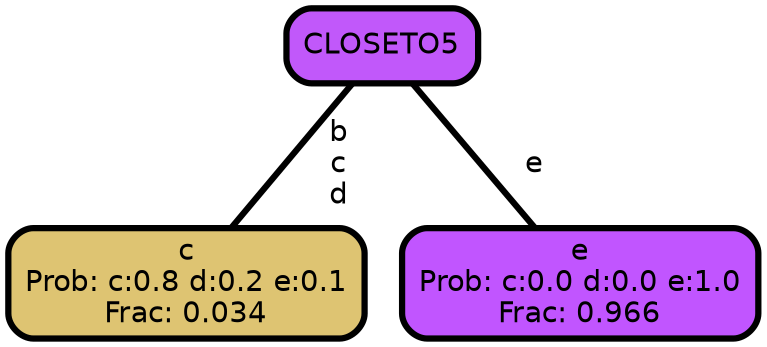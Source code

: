 graph Tree {
node [shape=box, style="filled, rounded",color="black",penwidth="3",fontcolor="black",                 fontname=helvetica] ;
graph [ranksep="0 equally", splines=straight,                 bgcolor=transparent, dpi=200] ;
edge [fontname=helvetica, color=black] ;
0 [label="c
Prob: c:0.8 d:0.2 e:0.1
Frac: 0.034", fillcolor="#dec472"] ;
1 [label="CLOSETO5", fillcolor="#c158fa"] ;
2 [label="e
Prob: c:0.0 d:0.0 e:1.0
Frac: 0.966", fillcolor="#c155ff"] ;
1 -- 0 [label=" b\n c\n d",penwidth=3] ;
1 -- 2 [label=" e",penwidth=3] ;
{rank = same;}}